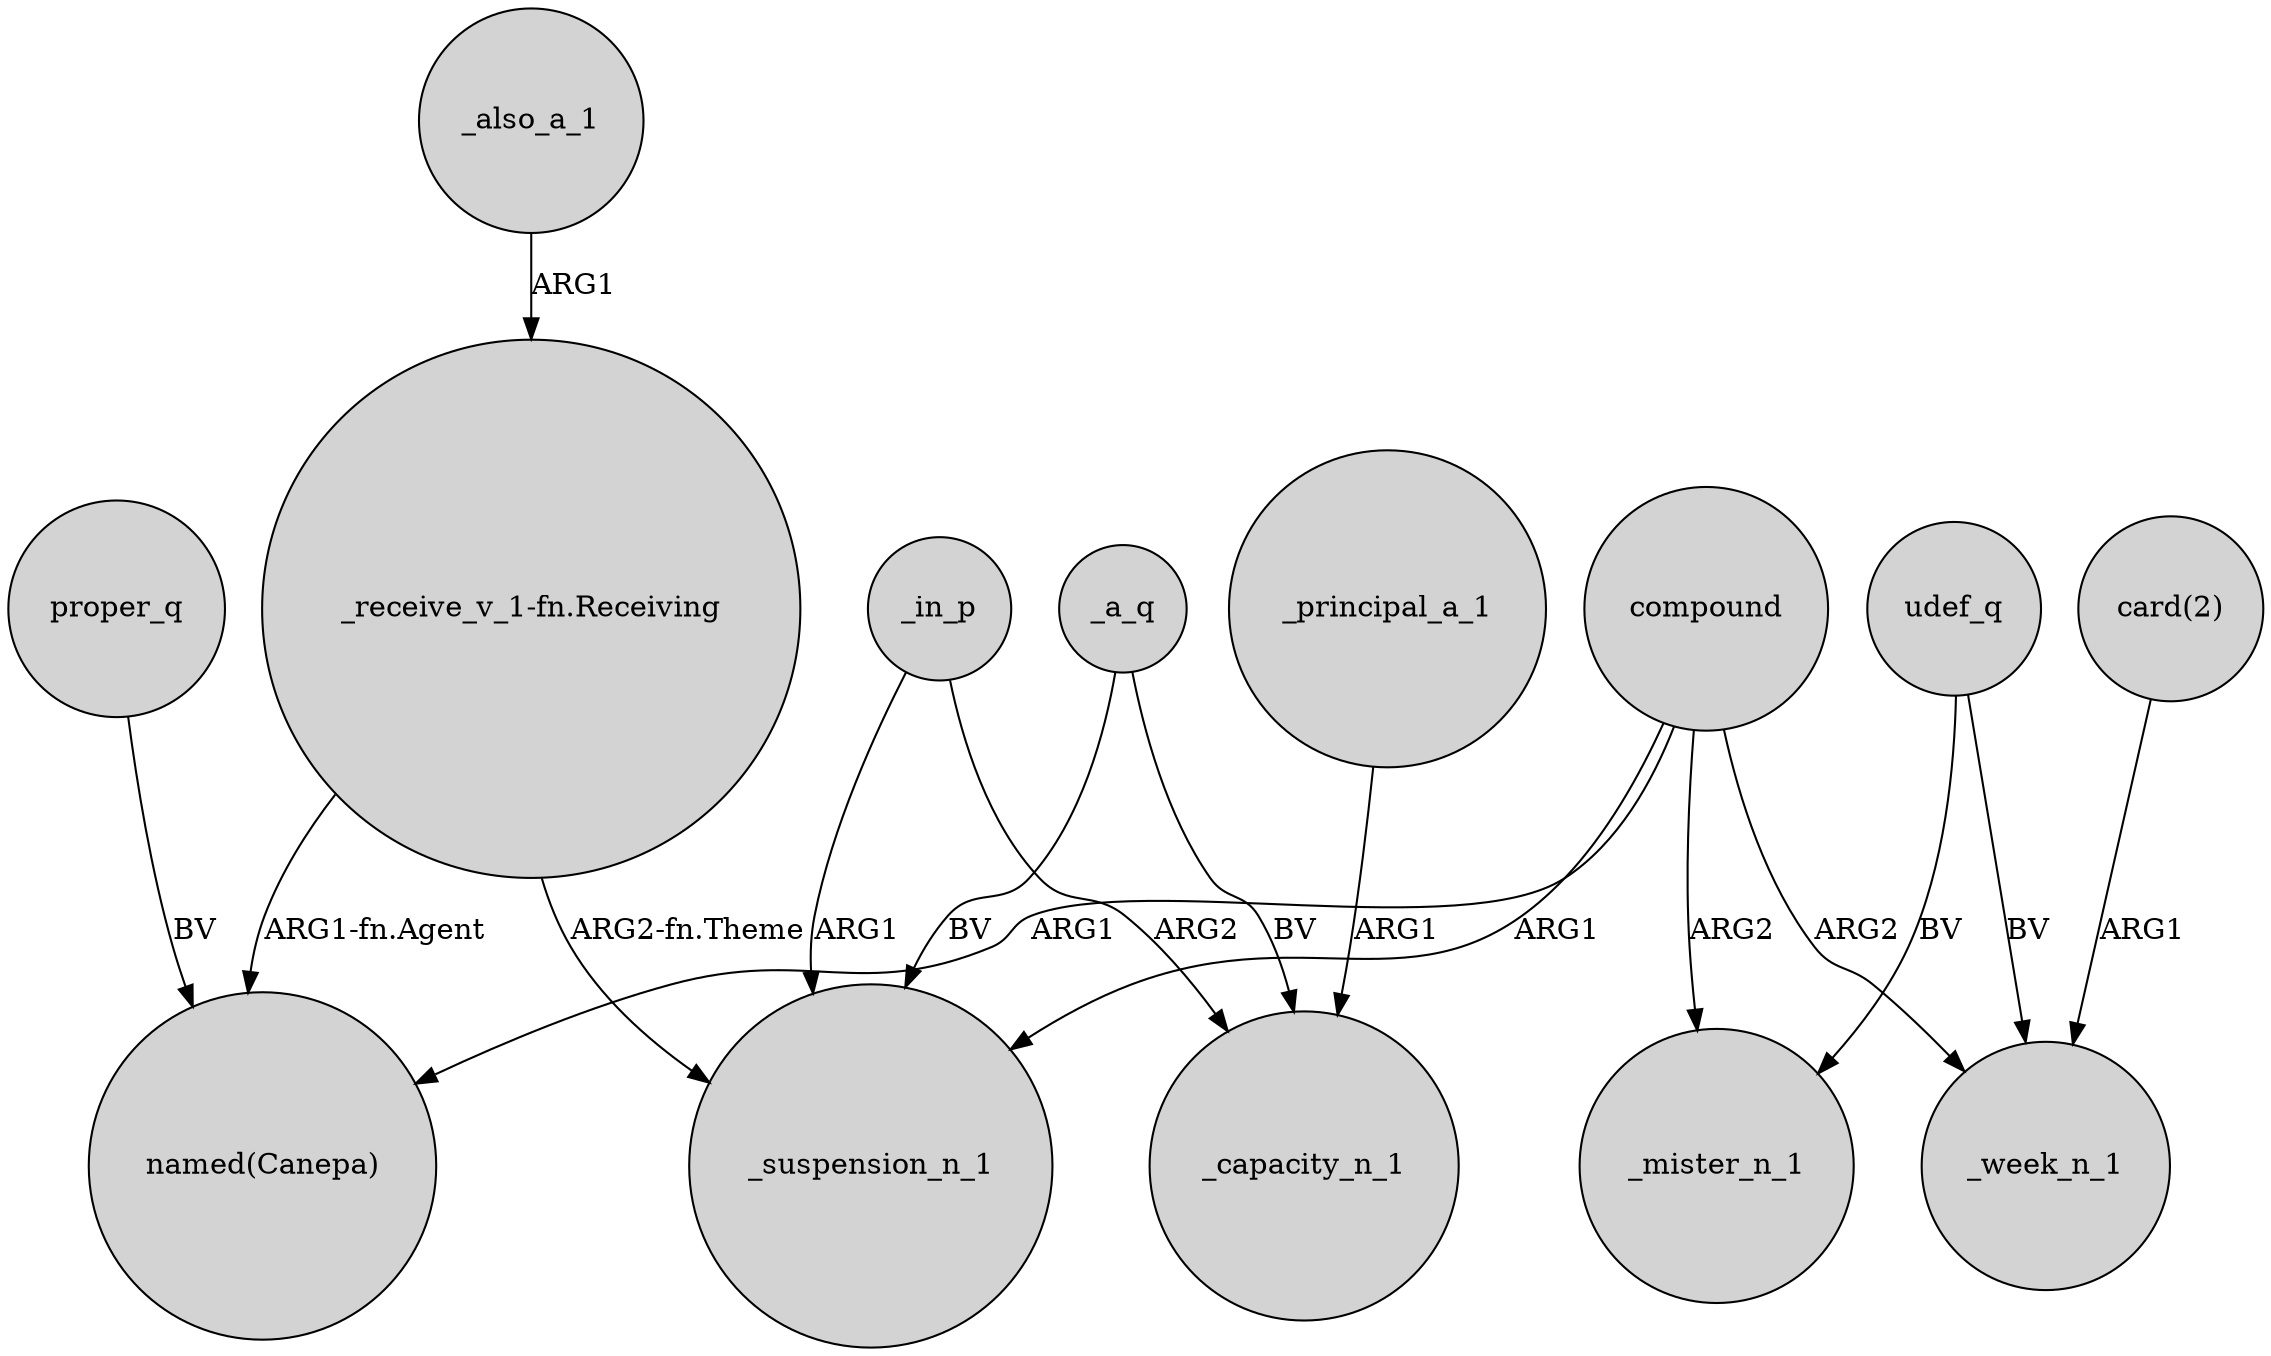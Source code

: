 digraph {
	node [shape=circle style=filled]
	_a_q -> _suspension_n_1 [label=BV]
	udef_q -> _mister_n_1 [label=BV]
	proper_q -> "named(Canepa)" [label=BV]
	_also_a_1 -> "_receive_v_1-fn.Receiving" [label=ARG1]
	compound -> _week_n_1 [label=ARG2]
	_principal_a_1 -> _capacity_n_1 [label=ARG1]
	compound -> _suspension_n_1 [label=ARG1]
	"_receive_v_1-fn.Receiving" -> "named(Canepa)" [label="ARG1-fn.Agent"]
	udef_q -> _week_n_1 [label=BV]
	_a_q -> _capacity_n_1 [label=BV]
	"card(2)" -> _week_n_1 [label=ARG1]
	_in_p -> _suspension_n_1 [label=ARG1]
	_in_p -> _capacity_n_1 [label=ARG2]
	compound -> _mister_n_1 [label=ARG2]
	compound -> "named(Canepa)" [label=ARG1]
	"_receive_v_1-fn.Receiving" -> _suspension_n_1 [label="ARG2-fn.Theme"]
}
